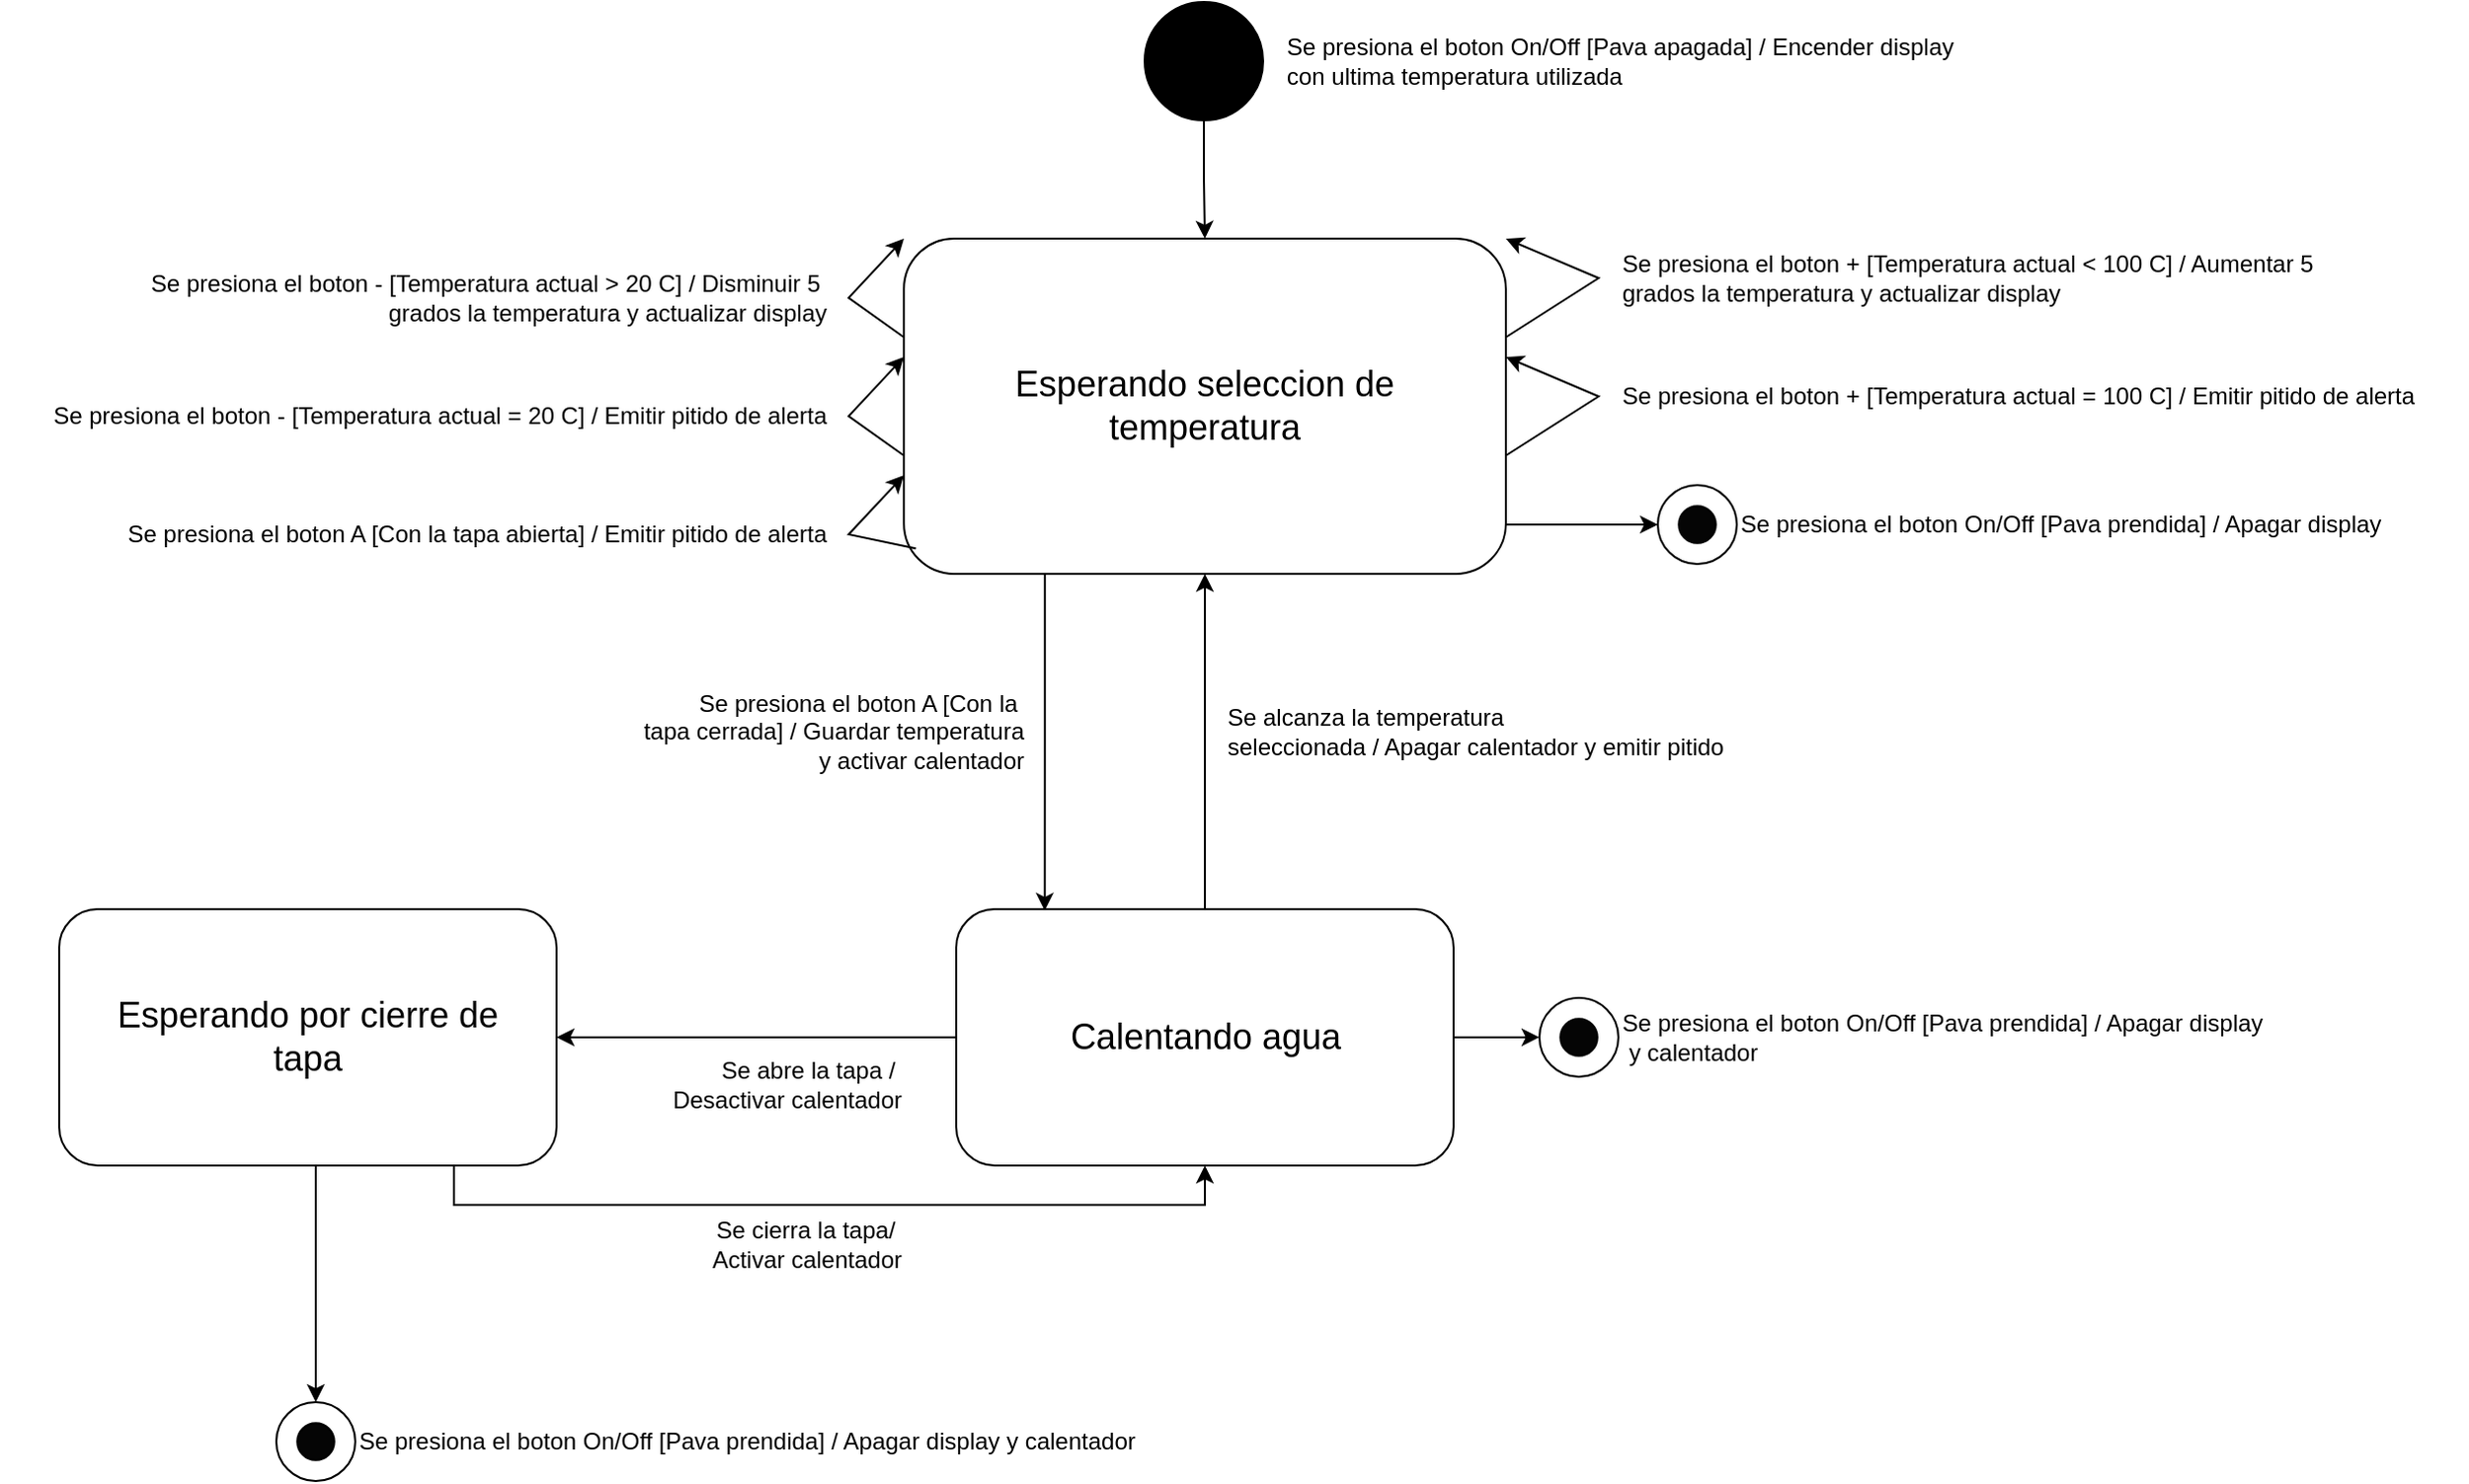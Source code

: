 <mxfile version="24.8.4">
  <diagram name="Page-1" id="P2potIK_R8jiToS4ya2X">
    <mxGraphModel dx="1912" dy="1031" grid="1" gridSize="10" guides="1" tooltips="1" connect="1" arrows="1" fold="1" page="1" pageScale="1" pageWidth="1400" pageHeight="850" math="0" shadow="0">
      <root>
        <mxCell id="0" />
        <mxCell id="1" parent="0" />
        <mxCell id="NTHTEWTktar0PXDvURWS-5" value="" style="edgeStyle=orthogonalEdgeStyle;rounded=0;orthogonalLoop=1;jettySize=auto;html=1;" edge="1" parent="1" source="NTHTEWTktar0PXDvURWS-1" target="NTHTEWTktar0PXDvURWS-3">
          <mxGeometry relative="1" as="geometry" />
        </mxCell>
        <mxCell id="NTHTEWTktar0PXDvURWS-1" value="" style="ellipse;whiteSpace=wrap;html=1;aspect=fixed;fillColor=#000000;" vertex="1" parent="1">
          <mxGeometry x="670" y="40" width="60" height="60" as="geometry" />
        </mxCell>
        <mxCell id="NTHTEWTktar0PXDvURWS-23" style="edgeStyle=orthogonalEdgeStyle;rounded=0;orthogonalLoop=1;jettySize=auto;html=1;" edge="1" parent="1" source="NTHTEWTktar0PXDvURWS-3" target="NTHTEWTktar0PXDvURWS-19">
          <mxGeometry relative="1" as="geometry">
            <Array as="points">
              <mxPoint x="900" y="305" />
              <mxPoint x="900" y="305" />
            </Array>
          </mxGeometry>
        </mxCell>
        <mxCell id="NTHTEWTktar0PXDvURWS-26" style="edgeStyle=orthogonalEdgeStyle;rounded=0;orthogonalLoop=1;jettySize=auto;html=1;entryX=0.178;entryY=0.006;entryDx=0;entryDy=0;entryPerimeter=0;" edge="1" parent="1" source="NTHTEWTktar0PXDvURWS-3" target="NTHTEWTktar0PXDvURWS-25">
          <mxGeometry relative="1" as="geometry">
            <Array as="points">
              <mxPoint x="620" y="415" />
            </Array>
          </mxGeometry>
        </mxCell>
        <mxCell id="NTHTEWTktar0PXDvURWS-3" value="&lt;div style=&quot;font-size: 18px;&quot;&gt;Esperando seleccion de&lt;/div&gt;&lt;div style=&quot;font-size: 18px;&quot;&gt;temperatura&lt;br style=&quot;font-size: 18px;&quot;&gt;&lt;/div&gt;" style="rounded=1;whiteSpace=wrap;html=1;fontSize=18;" vertex="1" parent="1">
          <mxGeometry x="548" y="160" width="305" height="170" as="geometry" />
        </mxCell>
        <mxCell id="NTHTEWTktar0PXDvURWS-6" value="&lt;div&gt;Se presiona el boton On/Off [Pava apagada] / Encender display&lt;/div&gt;&lt;div&gt;con ultima temperatura utilizada&lt;br&gt;&lt;/div&gt;" style="text;html=1;align=left;verticalAlign=middle;resizable=0;points=[];autosize=1;strokeColor=none;fillColor=none;" vertex="1" parent="1">
          <mxGeometry x="740" y="50" width="370" height="40" as="geometry" />
        </mxCell>
        <mxCell id="NTHTEWTktar0PXDvURWS-7" value="" style="endArrow=classic;html=1;rounded=0;entryX=1;entryY=0;entryDx=0;entryDy=0;" edge="1" parent="1" target="NTHTEWTktar0PXDvURWS-3">
          <mxGeometry width="50" height="50" relative="1" as="geometry">
            <mxPoint x="853" y="210" as="sourcePoint" />
            <mxPoint x="903" y="160" as="targetPoint" />
            <Array as="points">
              <mxPoint x="900" y="180" />
            </Array>
          </mxGeometry>
        </mxCell>
        <mxCell id="NTHTEWTktar0PXDvURWS-8" value="&lt;div&gt;Se presiona el boton + [Temperatura actual &amp;lt; 100 C] / Aumentar 5&amp;nbsp;&lt;/div&gt;&lt;div&gt;grados la temperatura y actualizar display&lt;br&gt;&lt;/div&gt;" style="text;html=1;align=left;verticalAlign=middle;resizable=0;points=[];autosize=1;strokeColor=none;fillColor=none;" vertex="1" parent="1">
          <mxGeometry x="910" y="160" width="380" height="40" as="geometry" />
        </mxCell>
        <mxCell id="NTHTEWTktar0PXDvURWS-11" value="" style="endArrow=classic;html=1;rounded=0;entryX=1;entryY=0;entryDx=0;entryDy=0;" edge="1" parent="1">
          <mxGeometry width="50" height="50" relative="1" as="geometry">
            <mxPoint x="853" y="270" as="sourcePoint" />
            <mxPoint x="853" y="220" as="targetPoint" />
            <Array as="points">
              <mxPoint x="900" y="240" />
            </Array>
          </mxGeometry>
        </mxCell>
        <mxCell id="NTHTEWTktar0PXDvURWS-12" value="&lt;div&gt;Se presiona el boton + [Temperatura actual = 100 C] / Emitir pitido de alerta&lt;br&gt;&lt;/div&gt;" style="text;html=1;align=left;verticalAlign=middle;resizable=0;points=[];autosize=1;strokeColor=none;fillColor=none;" vertex="1" parent="1">
          <mxGeometry x="910" y="225" width="430" height="30" as="geometry" />
        </mxCell>
        <mxCell id="NTHTEWTktar0PXDvURWS-13" value="&lt;div&gt;Se presiona el boton - [Temperatura actual &amp;gt; 20 C] / Disminuir 5&amp;nbsp;&lt;/div&gt;&lt;div&gt;grados la temperatura y actualizar display&lt;/div&gt;" style="text;html=1;align=right;verticalAlign=middle;resizable=0;points=[];autosize=1;strokeColor=none;fillColor=none;" vertex="1" parent="1">
          <mxGeometry x="140" y="170" width="370" height="40" as="geometry" />
        </mxCell>
        <mxCell id="NTHTEWTktar0PXDvURWS-14" value="" style="endArrow=classic;html=1;rounded=0;entryX=0;entryY=0;entryDx=0;entryDy=0;" edge="1" parent="1" target="NTHTEWTktar0PXDvURWS-3">
          <mxGeometry width="50" height="50" relative="1" as="geometry">
            <mxPoint x="548" y="210" as="sourcePoint" />
            <mxPoint x="598" y="160" as="targetPoint" />
            <Array as="points">
              <mxPoint x="520" y="190" />
            </Array>
          </mxGeometry>
        </mxCell>
        <mxCell id="NTHTEWTktar0PXDvURWS-15" value="&lt;div&gt;Se presiona el boton - [Temperatura actual = 20 C] / Emitir pitido de alerta&lt;/div&gt;" style="text;html=1;align=right;verticalAlign=middle;resizable=0;points=[];autosize=1;strokeColor=none;fillColor=none;" vertex="1" parent="1">
          <mxGeometry x="90" y="235" width="420" height="30" as="geometry" />
        </mxCell>
        <mxCell id="NTHTEWTktar0PXDvURWS-16" value="" style="endArrow=classic;html=1;rounded=0;entryX=0;entryY=0;entryDx=0;entryDy=0;" edge="1" parent="1">
          <mxGeometry width="50" height="50" relative="1" as="geometry">
            <mxPoint x="548" y="270" as="sourcePoint" />
            <mxPoint x="548" y="220" as="targetPoint" />
            <Array as="points">
              <mxPoint x="520" y="250" />
            </Array>
          </mxGeometry>
        </mxCell>
        <mxCell id="NTHTEWTktar0PXDvURWS-17" value="&lt;div&gt;Se presiona el boton A [Con la tapa abierta] / Emitir pitido de alerta&lt;br&gt;&lt;/div&gt;" style="text;html=1;align=right;verticalAlign=middle;resizable=0;points=[];autosize=1;strokeColor=none;fillColor=none;" vertex="1" parent="1">
          <mxGeometry x="120" y="295" width="390" height="30" as="geometry" />
        </mxCell>
        <mxCell id="NTHTEWTktar0PXDvURWS-18" value="" style="endArrow=classic;html=1;rounded=0;entryX=0;entryY=0;entryDx=0;entryDy=0;exitX=0.02;exitY=0.924;exitDx=0;exitDy=0;exitPerimeter=0;" edge="1" parent="1" source="NTHTEWTktar0PXDvURWS-3">
          <mxGeometry width="50" height="50" relative="1" as="geometry">
            <mxPoint x="548" y="330" as="sourcePoint" />
            <mxPoint x="548" y="280" as="targetPoint" />
            <Array as="points">
              <mxPoint x="520" y="310" />
            </Array>
          </mxGeometry>
        </mxCell>
        <mxCell id="NTHTEWTktar0PXDvURWS-19" value="" style="ellipse;whiteSpace=wrap;html=1;aspect=fixed;fillColor=#FFFFFF;fontColor=#FFFFFF;" vertex="1" parent="1">
          <mxGeometry x="930" y="285" width="40" height="40" as="geometry" />
        </mxCell>
        <mxCell id="NTHTEWTktar0PXDvURWS-21" value="" style="ellipse;whiteSpace=wrap;html=1;aspect=fixed;fillColor=#050505;fontColor=#FFFFFF;" vertex="1" parent="1">
          <mxGeometry x="940.63" y="295.63" width="18.75" height="18.75" as="geometry" />
        </mxCell>
        <mxCell id="NTHTEWTktar0PXDvURWS-24" value="&lt;div&gt;Se presiona el boton On/Off [Pava prendida] / Apagar display&lt;br&gt;&lt;/div&gt;" style="text;html=1;align=left;verticalAlign=middle;resizable=0;points=[];autosize=1;strokeColor=none;fillColor=none;" vertex="1" parent="1">
          <mxGeometry x="970.0" y="290.01" width="350" height="30" as="geometry" />
        </mxCell>
        <mxCell id="NTHTEWTktar0PXDvURWS-31" style="edgeStyle=orthogonalEdgeStyle;rounded=0;orthogonalLoop=1;jettySize=auto;html=1;entryX=1;entryY=0.5;entryDx=0;entryDy=0;" edge="1" parent="1" source="NTHTEWTktar0PXDvURWS-25" target="NTHTEWTktar0PXDvURWS-28">
          <mxGeometry relative="1" as="geometry" />
        </mxCell>
        <mxCell id="NTHTEWTktar0PXDvURWS-32" style="edgeStyle=orthogonalEdgeStyle;rounded=0;orthogonalLoop=1;jettySize=auto;html=1;" edge="1" parent="1" source="NTHTEWTktar0PXDvURWS-25" target="NTHTEWTktar0PXDvURWS-3">
          <mxGeometry relative="1" as="geometry" />
        </mxCell>
        <mxCell id="NTHTEWTktar0PXDvURWS-38" style="edgeStyle=orthogonalEdgeStyle;rounded=0;orthogonalLoop=1;jettySize=auto;html=1;entryX=0;entryY=0.5;entryDx=0;entryDy=0;" edge="1" parent="1" source="NTHTEWTktar0PXDvURWS-25" target="NTHTEWTktar0PXDvURWS-35">
          <mxGeometry relative="1" as="geometry" />
        </mxCell>
        <mxCell id="NTHTEWTktar0PXDvURWS-25" value="Calentando agua" style="rounded=1;whiteSpace=wrap;html=1;fontSize=18;" vertex="1" parent="1">
          <mxGeometry x="574.5" y="500" width="252" height="130" as="geometry" />
        </mxCell>
        <mxCell id="NTHTEWTktar0PXDvURWS-27" value="&lt;div&gt;Se presiona el boton A [Con la&amp;nbsp;&lt;/div&gt;&lt;div&gt;tapa cerrada] / Guardar temperatura&lt;/div&gt;&lt;div&gt;y activar calentador&lt;br&gt;&lt;/div&gt;" style="text;html=1;align=right;verticalAlign=middle;resizable=0;points=[];autosize=1;strokeColor=none;fillColor=none;" vertex="1" parent="1">
          <mxGeometry x="390" y="380" width="220" height="60" as="geometry" />
        </mxCell>
        <mxCell id="NTHTEWTktar0PXDvURWS-40" style="edgeStyle=orthogonalEdgeStyle;rounded=0;orthogonalLoop=1;jettySize=auto;html=1;entryX=0.5;entryY=1;entryDx=0;entryDy=0;" edge="1" parent="1" source="NTHTEWTktar0PXDvURWS-28" target="NTHTEWTktar0PXDvURWS-25">
          <mxGeometry relative="1" as="geometry">
            <Array as="points">
              <mxPoint x="320" y="650" />
              <mxPoint x="701" y="650" />
            </Array>
          </mxGeometry>
        </mxCell>
        <mxCell id="NTHTEWTktar0PXDvURWS-46" style="edgeStyle=orthogonalEdgeStyle;rounded=0;orthogonalLoop=1;jettySize=auto;html=1;entryX=0.5;entryY=0;entryDx=0;entryDy=0;" edge="1" parent="1" source="NTHTEWTktar0PXDvURWS-28" target="NTHTEWTktar0PXDvURWS-42">
          <mxGeometry relative="1" as="geometry">
            <Array as="points">
              <mxPoint x="250" y="660" />
              <mxPoint x="250" y="660" />
            </Array>
          </mxGeometry>
        </mxCell>
        <mxCell id="NTHTEWTktar0PXDvURWS-28" value="&lt;div&gt;Esperando por cierre de&lt;/div&gt;&lt;div&gt;tapa&lt;br&gt;&lt;/div&gt;" style="rounded=1;whiteSpace=wrap;html=1;fontSize=18;" vertex="1" parent="1">
          <mxGeometry x="120" y="500" width="252" height="130" as="geometry" />
        </mxCell>
        <mxCell id="NTHTEWTktar0PXDvURWS-33" value="&lt;div&gt;Se alcanza la temperatura&lt;/div&gt;&lt;div&gt;seleccionada / Apagar calentador y emitir pitido&lt;br&gt;&lt;/div&gt;" style="text;html=1;align=left;verticalAlign=middle;resizable=0;points=[];autosize=1;strokeColor=none;fillColor=none;" vertex="1" parent="1">
          <mxGeometry x="710" y="390" width="280" height="40" as="geometry" />
        </mxCell>
        <mxCell id="NTHTEWTktar0PXDvURWS-35" value="" style="ellipse;whiteSpace=wrap;html=1;aspect=fixed;fillColor=#FFFFFF;fontColor=#FFFFFF;" vertex="1" parent="1">
          <mxGeometry x="870" y="544.99" width="40" height="40" as="geometry" />
        </mxCell>
        <mxCell id="NTHTEWTktar0PXDvURWS-36" value="" style="ellipse;whiteSpace=wrap;html=1;aspect=fixed;fillColor=#050505;fontColor=#FFFFFF;" vertex="1" parent="1">
          <mxGeometry x="880.63" y="555.62" width="18.75" height="18.75" as="geometry" />
        </mxCell>
        <mxCell id="NTHTEWTktar0PXDvURWS-37" value="&lt;div&gt;Se presiona el boton On/Off [Pava prendida] / Apagar display&lt;br&gt;&lt;/div&gt;&amp;nbsp;y calentador" style="text;html=1;align=left;verticalAlign=middle;resizable=0;points=[];autosize=1;strokeColor=none;fillColor=none;" vertex="1" parent="1">
          <mxGeometry x="910.0" y="545" width="350" height="40" as="geometry" />
        </mxCell>
        <mxCell id="NTHTEWTktar0PXDvURWS-39" value="&lt;div&gt;Se abre la tapa /&amp;nbsp;&lt;/div&gt;&lt;div&gt;Desactivar calentador&lt;/div&gt;" style="text;html=1;align=right;verticalAlign=middle;resizable=0;points=[];autosize=1;strokeColor=none;fillColor=none;" vertex="1" parent="1">
          <mxGeometry x="408" y="569.37" width="140" height="40" as="geometry" />
        </mxCell>
        <mxCell id="NTHTEWTktar0PXDvURWS-41" value="&lt;div&gt;Se cierra la tapa/&amp;nbsp;&lt;/div&gt;&lt;div&gt;Activar calentador&lt;/div&gt;" style="text;html=1;align=right;verticalAlign=middle;resizable=0;points=[];autosize=1;strokeColor=none;fillColor=none;" vertex="1" parent="1">
          <mxGeometry x="428" y="650" width="120" height="40" as="geometry" />
        </mxCell>
        <mxCell id="NTHTEWTktar0PXDvURWS-42" value="" style="ellipse;whiteSpace=wrap;html=1;aspect=fixed;fillColor=#FFFFFF;fontColor=#FFFFFF;" vertex="1" parent="1">
          <mxGeometry x="230" y="750" width="40" height="40" as="geometry" />
        </mxCell>
        <mxCell id="NTHTEWTktar0PXDvURWS-43" value="" style="ellipse;whiteSpace=wrap;html=1;aspect=fixed;fillColor=#050505;fontColor=#FFFFFF;" vertex="1" parent="1">
          <mxGeometry x="240.63" y="760.63" width="18.75" height="18.75" as="geometry" />
        </mxCell>
        <mxCell id="NTHTEWTktar0PXDvURWS-44" value="&lt;div&gt;Se presiona el boton On/Off [Pava prendida] / Apagar display y calentador&lt;br&gt;&lt;/div&gt;" style="text;html=1;align=left;verticalAlign=middle;resizable=0;points=[];autosize=1;strokeColor=none;fillColor=none;" vertex="1" parent="1">
          <mxGeometry x="270.0" y="755.01" width="420" height="30" as="geometry" />
        </mxCell>
      </root>
    </mxGraphModel>
  </diagram>
</mxfile>
